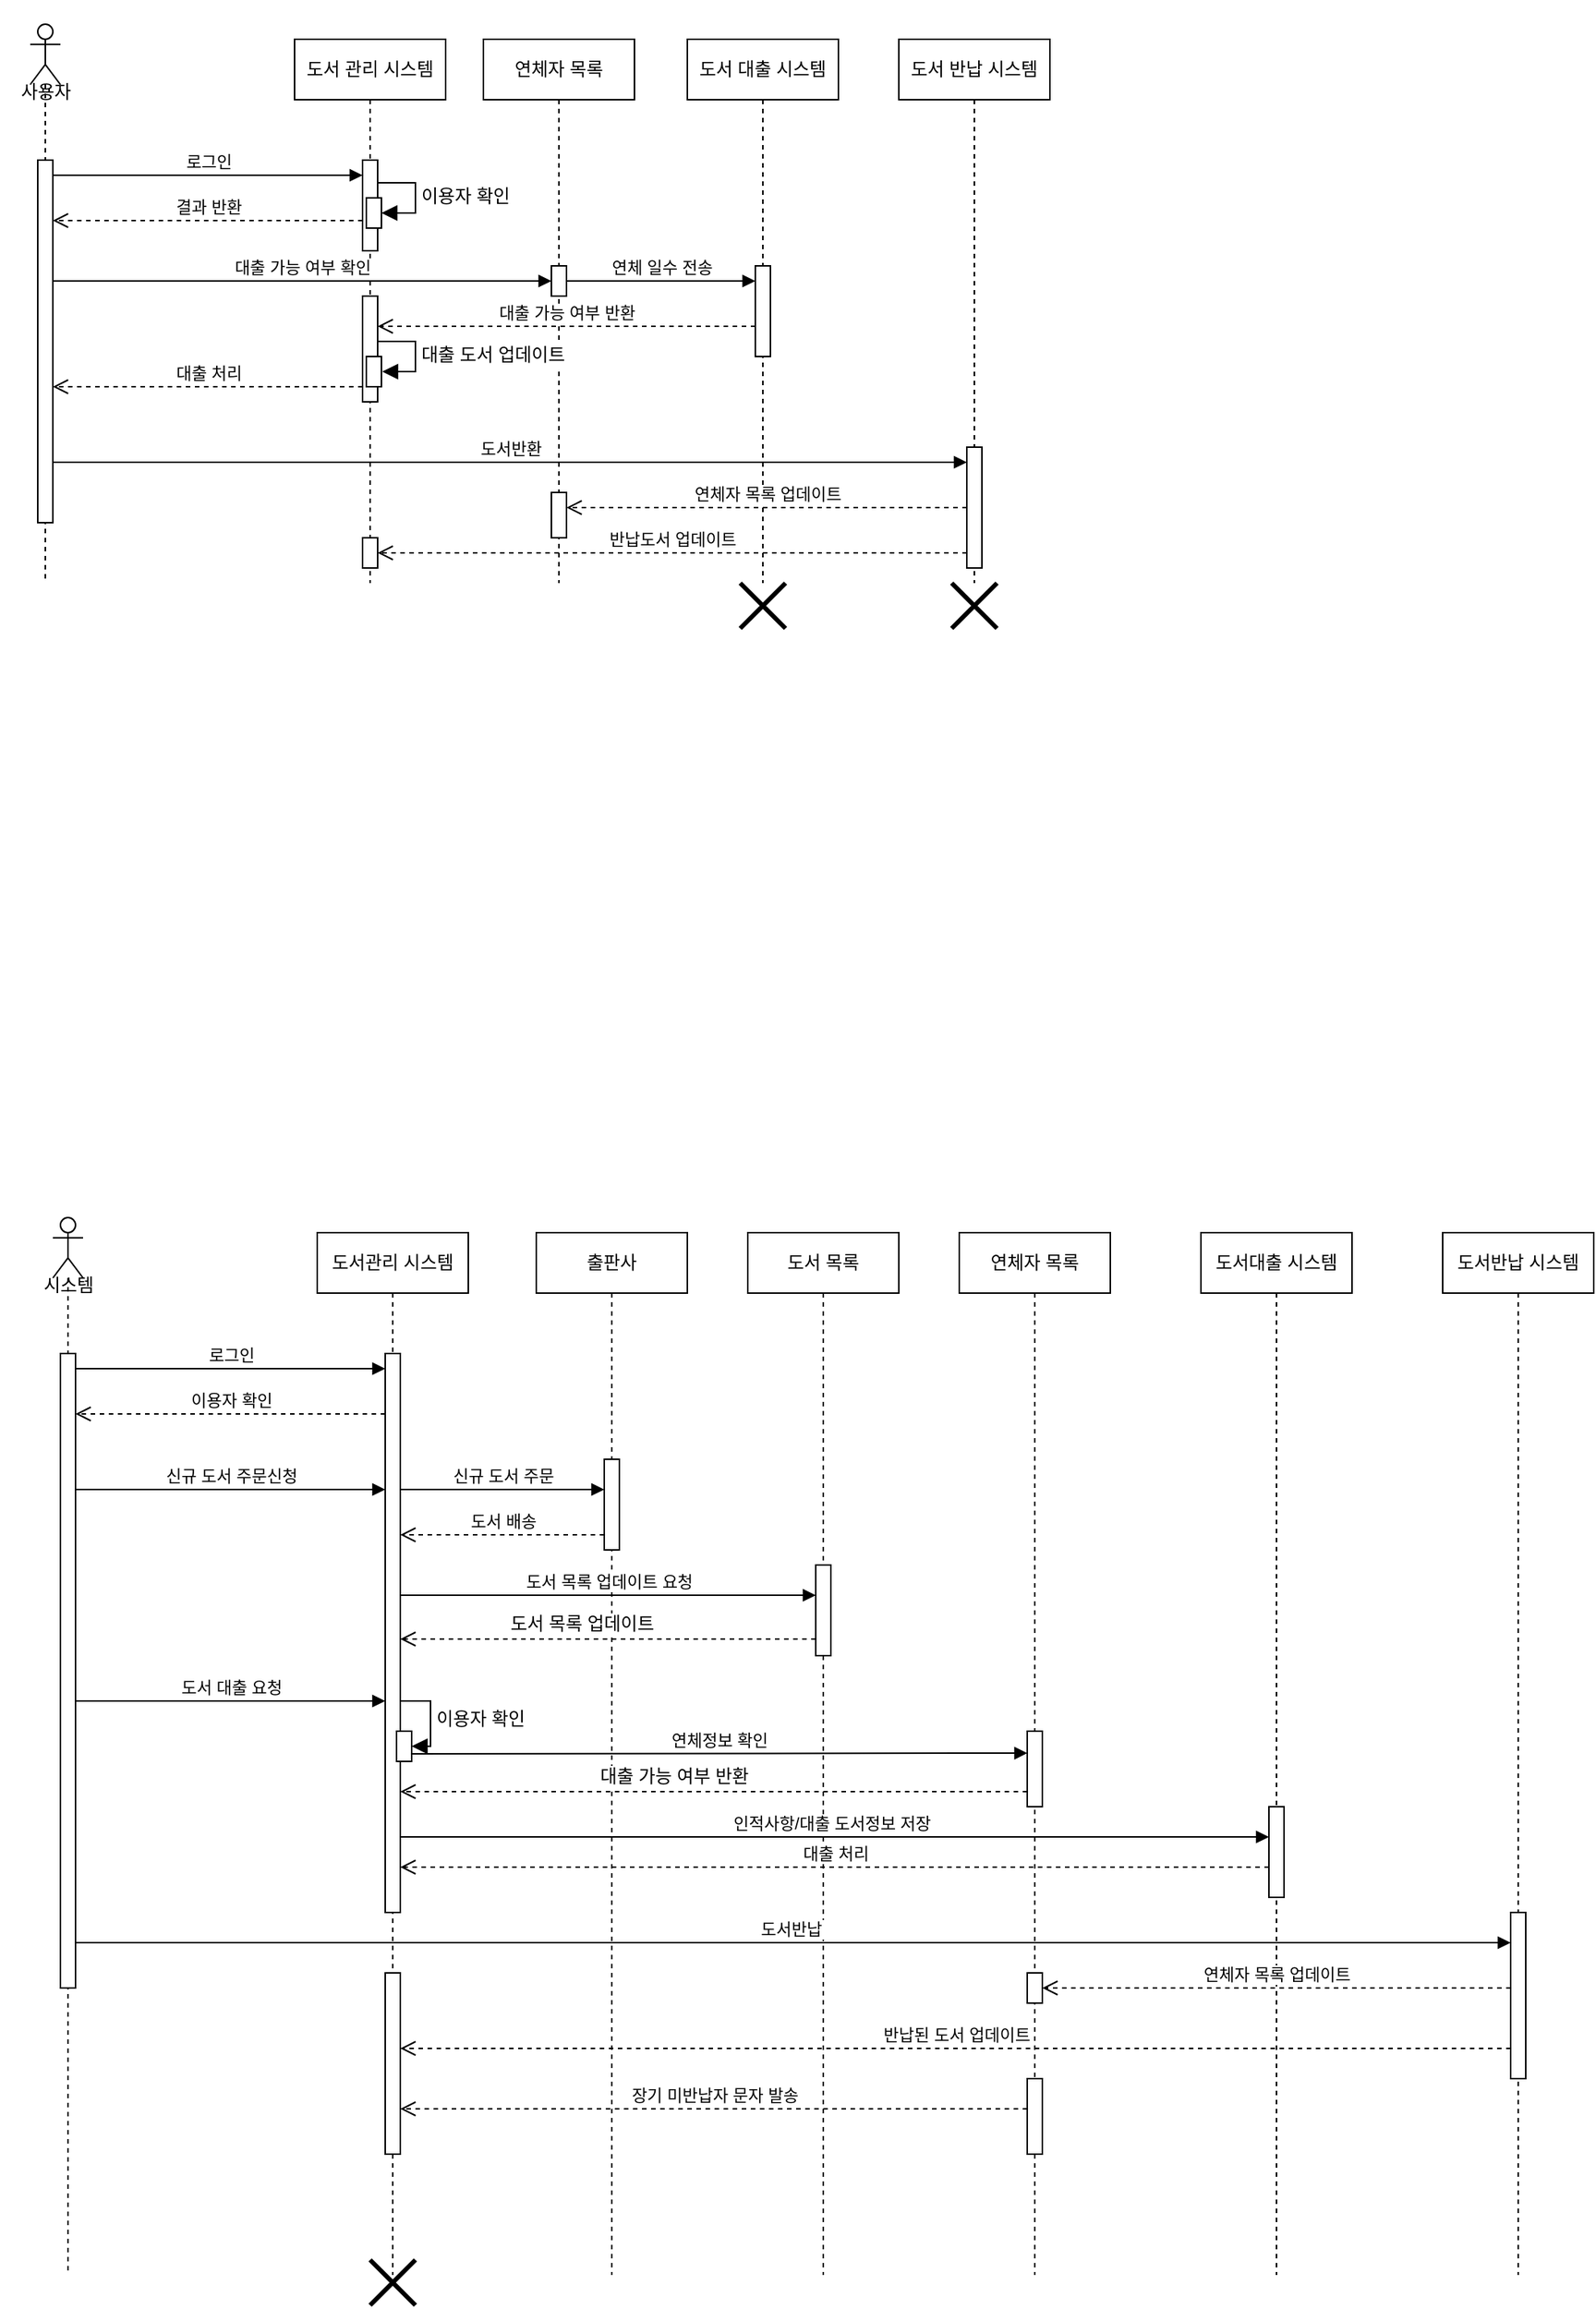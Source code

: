 <mxfile version="24.4.8" type="github">
  <diagram name="Page-1" id="2YBvvXClWsGukQMizWep">
    <mxGraphModel dx="1187" dy="1312" grid="1" gridSize="10" guides="1" tooltips="1" connect="1" arrows="1" fold="1" page="1" pageScale="1" pageWidth="850" pageHeight="1100" math="0" shadow="0">
      <root>
        <mxCell id="0" />
        <mxCell id="1" parent="0" />
        <mxCell id="aM9ryv3xv72pqoxQDRHE-5" value="도서 관리&amp;nbsp;&lt;span style=&quot;background-color: initial;&quot;&gt;시스템&lt;/span&gt;" style="shape=umlLifeline;perimeter=lifelinePerimeter;whiteSpace=wrap;html=1;container=0;dropTarget=0;collapsible=0;recursiveResize=0;outlineConnect=0;portConstraint=eastwest;newEdgeStyle={&quot;edgeStyle&quot;:&quot;elbowEdgeStyle&quot;,&quot;elbow&quot;:&quot;vertical&quot;,&quot;curved&quot;:0,&quot;rounded&quot;:0};" parent="1" vertex="1">
          <mxGeometry x="250" y="40" width="100" height="360" as="geometry" />
        </mxCell>
        <mxCell id="aM9ryv3xv72pqoxQDRHE-6" value="&lt;span style=&quot;color: rgba(0, 0, 0, 0); font-family: monospace; font-size: 0px; text-align: start;&quot;&gt;%3CmxGraphModel%3E%3Croot%3E%3CmxCell%20id%3D%220%22%2F%3E%3CmxCell%20id%3D%221%22%20parent%3D%220%22%2F%3E%3CmxCell%20id%3D%222%22%20value%3D%22%EC%9D%B4%EC%9A%A9%EC%9E%90%20%ED%99%95%EC%9D%B8%22%20style%3D%22html%3D1%3Balign%3Dleft%3BspacingLeft%3D2%3BendArrow%3Dblock%3Brounded%3D0%3BedgeStyle%3DorthogonalEdgeStyle%3Bcurved%3D0%3Brounded%3D0%3BfontSize%3D12%3BstartSize%3D8%3BendSize%3D8%3B%22%20edge%3D%221%22%20parent%3D%221%22%3E%3CmxGeometry%20relative%3D%221%22%20as%3D%22geometry%22%3E%3CmxPoint%20x%3D%22305%22%20y%3D%22135%22%20as%3D%22sourcePoint%22%2F%3E%3CArray%20as%3D%22points%22%3E%3CmxPoint%20x%3D%22330%22%20y%3D%22135%22%2F%3E%3CmxPoint%20x%3D%22330%22%20y%3D%22155%22%2F%3E%3C%2FArray%3E%3CmxPoint%20x%3D%22308%22%20y%3D%22155%22%20as%3D%22targetPoint%22%2F%3E%3C%2FmxGeometry%3E%3C%2FmxCell%3E%3C%2Froot%3E%3C%2FmxGraphModel%3E&lt;/span&gt;&lt;span style=&quot;color: rgba(0, 0, 0, 0); font-family: monospace; font-size: 0px; text-align: start;&quot;&gt;%3CmxGraphModel%3E%3Croot%3E%3CmxCell%20id%3D%220%22%2F%3E%3CmxCell%20id%3D%221%22%20parent%3D%220%22%2F%3E%3CmxCell%20id%3D%222%22%20value%3D%22%EC%9D%B4%EC%9A%A9%EC%9E%90%20%ED%99%95%EC%9D%B8%22%20style%3D%22html%3D1%3Balign%3Dleft%3BspacingLeft%3D2%3BendArrow%3Dblock%3Brounded%3D0%3BedgeStyle%3DorthogonalEdgeStyle%3Bcurved%3D0%3Brounded%3D0%3BfontSize%3D12%3BstartSize%3D8%3BendSize%3D8%3B%22%20edge%3D%221%22%20parent%3D%221%22%3E%3CmxGeometry%20relative%3D%221%22%20as%3D%22geometry%22%3E%3CmxPoint%20x%3D%22305%22%20y%3D%22135%22%20as%3D%22sourcePoint%22%2F%3E%3CArray%20as%3D%22points%22%3E%3CmxPoint%20x%3D%22330%22%20y%3D%22135%22%2F%3E%3CmxPoint%20x%3D%22330%22%20y%3D%22155%22%2F%3E%3C%2FArray%3E%3CmxPoint%20x%3D%22308%22%20y%3D%22155%22%20as%3D%22targetPoint%22%2F%3E%3C%2FmxGeometry%3E%3C%2FmxCell%3E%3C%2Froot%3E%3C%2FmxGraphModel%3E&lt;/span&gt;" style="html=1;points=[];perimeter=orthogonalPerimeter;outlineConnect=0;targetShapes=umlLifeline;portConstraint=eastwest;newEdgeStyle={&quot;edgeStyle&quot;:&quot;elbowEdgeStyle&quot;,&quot;elbow&quot;:&quot;vertical&quot;,&quot;curved&quot;:0,&quot;rounded&quot;:0};" parent="aM9ryv3xv72pqoxQDRHE-5" vertex="1">
          <mxGeometry x="45" y="80" width="10" height="60" as="geometry" />
        </mxCell>
        <mxCell id="Jhwk-P5TLDZi5mh6erDE-21" value="" style="html=1;points=[[0,0,0,0,5],[0,1,0,0,-5],[1,0,0,0,5],[1,1,0,0,-5]];perimeter=orthogonalPerimeter;outlineConnect=0;targetShapes=umlLifeline;portConstraint=eastwest;newEdgeStyle={&quot;curved&quot;:0,&quot;rounded&quot;:0};" parent="aM9ryv3xv72pqoxQDRHE-5" vertex="1">
          <mxGeometry x="47.5" y="105" width="10" height="20" as="geometry" />
        </mxCell>
        <mxCell id="Jhwk-P5TLDZi5mh6erDE-22" value="이용자 확인" style="html=1;align=left;spacingLeft=2;endArrow=block;rounded=0;edgeStyle=orthogonalEdgeStyle;curved=0;rounded=0;fontSize=12;startSize=8;endSize=8;" parent="aM9ryv3xv72pqoxQDRHE-5" source="aM9ryv3xv72pqoxQDRHE-6" target="Jhwk-P5TLDZi5mh6erDE-21" edge="1">
          <mxGeometry relative="1" as="geometry">
            <mxPoint x="64.99" y="95" as="sourcePoint" />
            <Array as="points">
              <mxPoint x="80" y="95" />
              <mxPoint x="80" y="115" />
            </Array>
            <mxPoint x="60" y="115" as="targetPoint" />
          </mxGeometry>
        </mxCell>
        <mxCell id="YkTwqizVivUnNTWA5we7-40" value="" style="html=1;points=[];perimeter=orthogonalPerimeter;outlineConnect=0;targetShapes=umlLifeline;portConstraint=eastwest;newEdgeStyle={&quot;edgeStyle&quot;:&quot;elbowEdgeStyle&quot;,&quot;elbow&quot;:&quot;vertical&quot;,&quot;curved&quot;:0,&quot;rounded&quot;:0};" vertex="1" parent="aM9ryv3xv72pqoxQDRHE-5">
          <mxGeometry x="45" y="170" width="10" height="70" as="geometry" />
        </mxCell>
        <mxCell id="YkTwqizVivUnNTWA5we7-42" value="" style="html=1;points=[[0,0,0,0,5],[0,1,0,0,-5],[1,0,0,0,5],[1,1,0,0,-5]];perimeter=orthogonalPerimeter;outlineConnect=0;targetShapes=umlLifeline;portConstraint=eastwest;newEdgeStyle={&quot;curved&quot;:0,&quot;rounded&quot;:0};" vertex="1" parent="aM9ryv3xv72pqoxQDRHE-5">
          <mxGeometry x="47.5" y="210" width="10" height="20" as="geometry" />
        </mxCell>
        <mxCell id="YkTwqizVivUnNTWA5we7-44" value="" style="html=1;points=[];perimeter=orthogonalPerimeter;outlineConnect=0;targetShapes=umlLifeline;portConstraint=eastwest;newEdgeStyle={&quot;edgeStyle&quot;:&quot;elbowEdgeStyle&quot;,&quot;elbow&quot;:&quot;vertical&quot;,&quot;curved&quot;:0,&quot;rounded&quot;:0};" vertex="1" parent="aM9ryv3xv72pqoxQDRHE-5">
          <mxGeometry x="45" y="330" width="10" height="20" as="geometry" />
        </mxCell>
        <mxCell id="aM9ryv3xv72pqoxQDRHE-7" value="로그인" style="html=1;verticalAlign=bottom;endArrow=block;edgeStyle=elbowEdgeStyle;elbow=vertical;curved=0;rounded=0;" parent="1" edge="1">
          <mxGeometry relative="1" as="geometry">
            <mxPoint x="90" y="130" as="sourcePoint" />
            <Array as="points">
              <mxPoint x="180" y="130" />
            </Array>
            <mxPoint x="295" y="130" as="targetPoint" />
          </mxGeometry>
        </mxCell>
        <mxCell id="aM9ryv3xv72pqoxQDRHE-8" value="결과 반환" style="html=1;verticalAlign=bottom;endArrow=open;dashed=1;endSize=8;edgeStyle=elbowEdgeStyle;elbow=vertical;curved=0;rounded=0;" parent="1" edge="1">
          <mxGeometry relative="1" as="geometry">
            <mxPoint x="90" y="160" as="targetPoint" />
            <Array as="points">
              <mxPoint x="175" y="160" />
            </Array>
            <mxPoint x="295" y="160" as="sourcePoint" />
          </mxGeometry>
        </mxCell>
        <mxCell id="mj2deutr0jRf98EYcBfr-7" value="&lt;div&gt;&lt;br data-sider-select-id=&quot;c6c3f6cf-2669-4e7e-9b7d-920c293ce798&quot;&gt;&lt;/div&gt;&lt;div&gt;&lt;br&gt;&lt;/div&gt;&lt;div&gt;&lt;br&gt;&lt;/div&gt;&lt;div&gt;&lt;br&gt;&lt;/div&gt;&lt;div&gt;&lt;br&gt;&lt;/div&gt;" style="shape=umlLifeline;perimeter=lifelinePerimeter;whiteSpace=wrap;html=1;container=1;dropTarget=0;collapsible=0;recursiveResize=0;outlineConnect=0;portConstraint=eastwest;newEdgeStyle={&quot;curved&quot;:0,&quot;rounded&quot;:0};participant=umlActor;size=40;" parent="1" vertex="1">
          <mxGeometry x="75" y="30" width="20" height="370" as="geometry" />
        </mxCell>
        <mxCell id="mj2deutr0jRf98EYcBfr-2" value="" style="html=1;points=[];perimeter=orthogonalPerimeter;outlineConnect=0;targetShapes=umlLifeline;portConstraint=eastwest;newEdgeStyle={&quot;edgeStyle&quot;:&quot;elbowEdgeStyle&quot;,&quot;elbow&quot;:&quot;vertical&quot;,&quot;curved&quot;:0,&quot;rounded&quot;:0};" parent="mj2deutr0jRf98EYcBfr-7" vertex="1">
          <mxGeometry x="5" y="90" width="10" height="240" as="geometry" />
        </mxCell>
        <mxCell id="mj2deutr0jRf98EYcBfr-11" value="사용자" style="text;html=1;align=center;verticalAlign=middle;resizable=0;points=[];autosize=1;strokeColor=none;fillColor=none;" parent="1" vertex="1">
          <mxGeometry x="55" y="60" width="60" height="30" as="geometry" />
        </mxCell>
        <mxCell id="mj2deutr0jRf98EYcBfr-12" value="연체자 목록" style="shape=umlLifeline;perimeter=lifelinePerimeter;whiteSpace=wrap;html=1;container=0;dropTarget=0;collapsible=0;recursiveResize=0;outlineConnect=0;portConstraint=eastwest;newEdgeStyle={&quot;edgeStyle&quot;:&quot;elbowEdgeStyle&quot;,&quot;elbow&quot;:&quot;vertical&quot;,&quot;curved&quot;:0,&quot;rounded&quot;:0};" parent="1" vertex="1">
          <mxGeometry x="375" y="40" width="100" height="360" as="geometry" />
        </mxCell>
        <mxCell id="mj2deutr0jRf98EYcBfr-13" value="" style="html=1;points=[];perimeter=orthogonalPerimeter;outlineConnect=0;targetShapes=umlLifeline;portConstraint=eastwest;newEdgeStyle={&quot;edgeStyle&quot;:&quot;elbowEdgeStyle&quot;,&quot;elbow&quot;:&quot;vertical&quot;,&quot;curved&quot;:0,&quot;rounded&quot;:0};" parent="mj2deutr0jRf98EYcBfr-12" vertex="1">
          <mxGeometry x="45" y="150" width="10" height="20" as="geometry" />
        </mxCell>
        <mxCell id="Jhwk-P5TLDZi5mh6erDE-35" value="" style="html=1;points=[];perimeter=orthogonalPerimeter;outlineConnect=0;targetShapes=umlLifeline;portConstraint=eastwest;newEdgeStyle={&quot;edgeStyle&quot;:&quot;elbowEdgeStyle&quot;,&quot;elbow&quot;:&quot;vertical&quot;,&quot;curved&quot;:0,&quot;rounded&quot;:0};" parent="mj2deutr0jRf98EYcBfr-12" vertex="1">
          <mxGeometry x="45" y="300" width="10" height="30" as="geometry" />
        </mxCell>
        <mxCell id="mj2deutr0jRf98EYcBfr-14" value="도서 대출 시스템" style="shape=umlLifeline;perimeter=lifelinePerimeter;whiteSpace=wrap;html=1;container=0;dropTarget=0;collapsible=0;recursiveResize=0;outlineConnect=0;portConstraint=eastwest;newEdgeStyle={&quot;edgeStyle&quot;:&quot;elbowEdgeStyle&quot;,&quot;elbow&quot;:&quot;vertical&quot;,&quot;curved&quot;:0,&quot;rounded&quot;:0};" parent="1" vertex="1">
          <mxGeometry x="510" y="40" width="100" height="360" as="geometry" />
        </mxCell>
        <mxCell id="mj2deutr0jRf98EYcBfr-15" value="" style="html=1;points=[];perimeter=orthogonalPerimeter;outlineConnect=0;targetShapes=umlLifeline;portConstraint=eastwest;newEdgeStyle={&quot;edgeStyle&quot;:&quot;elbowEdgeStyle&quot;,&quot;elbow&quot;:&quot;vertical&quot;,&quot;curved&quot;:0,&quot;rounded&quot;:0};" parent="mj2deutr0jRf98EYcBfr-14" vertex="1">
          <mxGeometry x="45" y="150" width="10" height="60" as="geometry" />
        </mxCell>
        <mxCell id="mj2deutr0jRf98EYcBfr-16" value="도서 반납 시스템" style="shape=umlLifeline;perimeter=lifelinePerimeter;whiteSpace=wrap;html=1;container=0;dropTarget=0;collapsible=0;recursiveResize=0;outlineConnect=0;portConstraint=eastwest;newEdgeStyle={&quot;edgeStyle&quot;:&quot;elbowEdgeStyle&quot;,&quot;elbow&quot;:&quot;vertical&quot;,&quot;curved&quot;:0,&quot;rounded&quot;:0};" parent="1" vertex="1">
          <mxGeometry x="650" y="40" width="100" height="360" as="geometry" />
        </mxCell>
        <mxCell id="mj2deutr0jRf98EYcBfr-17" value="" style="html=1;points=[];perimeter=orthogonalPerimeter;outlineConnect=0;targetShapes=umlLifeline;portConstraint=eastwest;newEdgeStyle={&quot;edgeStyle&quot;:&quot;elbowEdgeStyle&quot;,&quot;elbow&quot;:&quot;vertical&quot;,&quot;curved&quot;:0,&quot;rounded&quot;:0};" parent="mj2deutr0jRf98EYcBfr-16" vertex="1">
          <mxGeometry x="45" y="270" width="10" height="80" as="geometry" />
        </mxCell>
        <mxCell id="Jhwk-P5TLDZi5mh6erDE-1" value="대출 가능 여부 확인" style="html=1;verticalAlign=bottom;endArrow=block;edgeStyle=elbowEdgeStyle;elbow=vertical;curved=0;rounded=0;" parent="1" edge="1">
          <mxGeometry x="-0.001" relative="1" as="geometry">
            <mxPoint x="90" y="200" as="sourcePoint" />
            <Array as="points">
              <mxPoint x="220" y="200" />
            </Array>
            <mxPoint x="420" y="200" as="targetPoint" />
            <mxPoint as="offset" />
          </mxGeometry>
        </mxCell>
        <mxCell id="Jhwk-P5TLDZi5mh6erDE-3" value="도서관리 시스템" style="shape=umlLifeline;perimeter=lifelinePerimeter;whiteSpace=wrap;html=1;container=0;dropTarget=0;collapsible=0;recursiveResize=0;outlineConnect=0;portConstraint=eastwest;newEdgeStyle={&quot;edgeStyle&quot;:&quot;elbowEdgeStyle&quot;,&quot;elbow&quot;:&quot;vertical&quot;,&quot;curved&quot;:0,&quot;rounded&quot;:0};" parent="1" vertex="1">
          <mxGeometry x="265" y="830" width="100" height="690" as="geometry" />
        </mxCell>
        <mxCell id="Jhwk-P5TLDZi5mh6erDE-4" value="" style="html=1;points=[];perimeter=orthogonalPerimeter;outlineConnect=0;targetShapes=umlLifeline;portConstraint=eastwest;newEdgeStyle={&quot;edgeStyle&quot;:&quot;elbowEdgeStyle&quot;,&quot;elbow&quot;:&quot;vertical&quot;,&quot;curved&quot;:0,&quot;rounded&quot;:0};" parent="Jhwk-P5TLDZi5mh6erDE-3" vertex="1">
          <mxGeometry x="45" y="80" width="10" height="370" as="geometry" />
        </mxCell>
        <mxCell id="YkTwqizVivUnNTWA5we7-13" value="" style="html=1;points=[[0,0,0,0,5],[0,1,0,0,-5],[1,0,0,0,5],[1,1,0,0,-5]];perimeter=orthogonalPerimeter;outlineConnect=0;targetShapes=umlLifeline;portConstraint=eastwest;newEdgeStyle={&quot;curved&quot;:0,&quot;rounded&quot;:0};" vertex="1" parent="Jhwk-P5TLDZi5mh6erDE-3">
          <mxGeometry x="52.5" y="330" width="10" height="20" as="geometry" />
        </mxCell>
        <mxCell id="YkTwqizVivUnNTWA5we7-14" value="이용자 확인" style="html=1;align=left;spacingLeft=2;endArrow=block;rounded=0;edgeStyle=orthogonalEdgeStyle;curved=0;rounded=0;fontSize=12;startSize=8;endSize=8;" edge="1" parent="Jhwk-P5TLDZi5mh6erDE-3" target="YkTwqizVivUnNTWA5we7-13" source="Jhwk-P5TLDZi5mh6erDE-4">
          <mxGeometry relative="1" as="geometry">
            <mxPoint x="60" y="320" as="sourcePoint" />
            <Array as="points">
              <mxPoint x="75" y="310" />
              <mxPoint x="75" y="340" />
            </Array>
            <mxPoint x="65" y="340" as="targetPoint" />
          </mxGeometry>
        </mxCell>
        <mxCell id="YkTwqizVivUnNTWA5we7-34" value="" style="html=1;points=[];perimeter=orthogonalPerimeter;outlineConnect=0;targetShapes=umlLifeline;portConstraint=eastwest;newEdgeStyle={&quot;edgeStyle&quot;:&quot;elbowEdgeStyle&quot;,&quot;elbow&quot;:&quot;vertical&quot;,&quot;curved&quot;:0,&quot;rounded&quot;:0};" vertex="1" parent="Jhwk-P5TLDZi5mh6erDE-3">
          <mxGeometry x="45" y="490" width="10" height="120" as="geometry" />
        </mxCell>
        <mxCell id="Jhwk-P5TLDZi5mh6erDE-5" value="로그인" style="html=1;verticalAlign=bottom;endArrow=block;edgeStyle=elbowEdgeStyle;elbow=vertical;curved=0;rounded=0;" parent="1" edge="1">
          <mxGeometry relative="1" as="geometry">
            <mxPoint x="105" y="920" as="sourcePoint" />
            <Array as="points">
              <mxPoint x="195" y="920" />
            </Array>
            <mxPoint x="310" y="920" as="targetPoint" />
          </mxGeometry>
        </mxCell>
        <mxCell id="Jhwk-P5TLDZi5mh6erDE-6" value="이용자 확인" style="html=1;verticalAlign=bottom;endArrow=open;dashed=1;endSize=8;edgeStyle=elbowEdgeStyle;elbow=vertical;curved=0;rounded=0;" parent="1" edge="1">
          <mxGeometry relative="1" as="geometry">
            <mxPoint x="105" y="950" as="targetPoint" />
            <Array as="points">
              <mxPoint x="190" y="950" />
            </Array>
            <mxPoint x="310" y="950" as="sourcePoint" />
          </mxGeometry>
        </mxCell>
        <mxCell id="Jhwk-P5TLDZi5mh6erDE-7" value="&lt;div&gt;&lt;br&gt;&lt;/div&gt;&lt;div&gt;&lt;br&gt;&lt;/div&gt;&lt;div&gt;&lt;br&gt;&lt;/div&gt;&lt;div&gt;&lt;br&gt;&lt;/div&gt;&lt;div&gt;&lt;br&gt;&lt;/div&gt;" style="shape=umlLifeline;perimeter=lifelinePerimeter;whiteSpace=wrap;html=1;container=1;dropTarget=0;collapsible=0;recursiveResize=0;outlineConnect=0;portConstraint=eastwest;newEdgeStyle={&quot;curved&quot;:0,&quot;rounded&quot;:0};participant=umlActor;size=40;" parent="1" vertex="1">
          <mxGeometry x="90" y="820" width="20" height="700" as="geometry" />
        </mxCell>
        <mxCell id="Jhwk-P5TLDZi5mh6erDE-8" value="" style="html=1;points=[];perimeter=orthogonalPerimeter;outlineConnect=0;targetShapes=umlLifeline;portConstraint=eastwest;newEdgeStyle={&quot;edgeStyle&quot;:&quot;elbowEdgeStyle&quot;,&quot;elbow&quot;:&quot;vertical&quot;,&quot;curved&quot;:0,&quot;rounded&quot;:0};" parent="Jhwk-P5TLDZi5mh6erDE-7" vertex="1">
          <mxGeometry x="5" y="90" width="10" height="420" as="geometry" />
        </mxCell>
        <mxCell id="Jhwk-P5TLDZi5mh6erDE-9" value="시스템" style="text;html=1;align=center;verticalAlign=middle;resizable=0;points=[];autosize=1;strokeColor=none;fillColor=none;" parent="1" vertex="1">
          <mxGeometry x="70" y="850" width="60" height="30" as="geometry" />
        </mxCell>
        <mxCell id="Jhwk-P5TLDZi5mh6erDE-10" value="연체자 목록" style="shape=umlLifeline;perimeter=lifelinePerimeter;whiteSpace=wrap;html=1;container=0;dropTarget=0;collapsible=0;recursiveResize=0;outlineConnect=0;portConstraint=eastwest;newEdgeStyle={&quot;edgeStyle&quot;:&quot;elbowEdgeStyle&quot;,&quot;elbow&quot;:&quot;vertical&quot;,&quot;curved&quot;:0,&quot;rounded&quot;:0};" parent="1" vertex="1">
          <mxGeometry x="690" y="830" width="100" height="690" as="geometry" />
        </mxCell>
        <mxCell id="Jhwk-P5TLDZi5mh6erDE-11" value="&lt;span style=&quot;color: rgba(0, 0, 0, 0); font-family: monospace; font-size: 0px; text-align: start;&quot;&gt;%3CmxGraphModel%3E%3Croot%3E%3CmxCell%20id%3D%220%22%2F%3E%3CmxCell%20id%3D%221%22%20parent%3D%220%22%2F%3E%3CmxCell%20id%3D%222%22%20value%3D%22%EB%8C%80%EC%B6%9C%20%EC%B2%98%EB%A6%AC%22%20style%3D%22html%3D1%3BverticalAlign%3Dbottom%3BendArrow%3Dopen%3Bdashed%3D1%3BendSize%3D8%3BedgeStyle%3DelbowEdgeStyle%3Belbow%3Dvertical%3Bcurved%3D0%3Brounded%3D0%3B%22%20edge%3D%221%22%20parent%3D%221%22%3E%3CmxGeometry%20relative%3D%221%22%20as%3D%22geometry%22%3E%3CmxPoint%20x%3D%22320%22%20y%3D%221250%22%20as%3D%22targetPoint%22%2F%3E%3CArray%20as%3D%22points%22%3E%3CmxPoint%20x%3D%22555%22%20y%3D%221250%22%2F%3E%3C%2FArray%3E%3CmxPoint%20x%3D%22895%22%20y%3D%221250%22%20as%3D%22sourcePoint%22%2F%3E%3C%2FmxGeometry%3E%3C%2FmxCell%3E%3C%2Froot%3E%3C%2FmxGraphModel%3E&lt;/span&gt;&lt;span style=&quot;color: rgba(0, 0, 0, 0); font-family: monospace; font-size: 0px; text-align: start;&quot;&gt;%3CmxGraphModel%3E%3Croot%3E%3CmxCell%20id%3D%220%22%2F%3E%3CmxCell%20id%3D%221%22%20parent%3D%220%22%2F%3E%3CmxCell%20id%3D%222%22%20value%3D%22%EB%8C%80%EC%B6%9C%20%EC%B2%98%EB%A6%AC%22%20style%3D%22html%3D1%3BverticalAlign%3Dbottom%3BendArrow%3Dopen%3Bdashed%3D1%3BendSize%3D8%3BedgeStyle%3DelbowEdgeStyle%3Belbow%3Dvertical%3Bcurved%3D0%3Brounded%3D0%3B%22%20edge%3D%221%22%20parent%3D%221%22%3E%3CmxGeometry%20relative%3D%221%22%20as%3D%22geometry%22%3E%3CmxPoint%20x%3D%22320%22%20y%3D%221250%22%20as%3D%22targetPoint%22%2F%3E%3CArray%20as%3D%22points%22%3E%3CmxPoint%20x%3D%22555%22%20y%3D%221250%22%2F%3E%3C%2FArray%3E%3CmxPoint%20x%3D%22895%22%20y%3D%221250%22%20as%3D%22sourcePoint%22%2F%3E%3C%2FmxGeometry%3E%3C%2FmxCell%3E%3C%2Froot%3E%3C%2FmxGraphModel%3E&lt;/span&gt;" style="html=1;points=[];perimeter=orthogonalPerimeter;outlineConnect=0;targetShapes=umlLifeline;portConstraint=eastwest;newEdgeStyle={&quot;edgeStyle&quot;:&quot;elbowEdgeStyle&quot;,&quot;elbow&quot;:&quot;vertical&quot;,&quot;curved&quot;:0,&quot;rounded&quot;:0};" parent="Jhwk-P5TLDZi5mh6erDE-10" vertex="1">
          <mxGeometry x="45" y="330" width="10" height="50" as="geometry" />
        </mxCell>
        <mxCell id="YkTwqizVivUnNTWA5we7-30" value="&lt;span style=&quot;color: rgba(0, 0, 0, 0); font-family: monospace; font-size: 0px; text-align: start;&quot;&gt;%3CmxGraphModel%3E%3Croot%3E%3CmxCell%20id%3D%220%22%2F%3E%3CmxCell%20id%3D%221%22%20parent%3D%220%22%2F%3E%3CmxCell%20id%3D%222%22%20value%3D%22%EB%8C%80%EC%B6%9C%20%EC%B2%98%EB%A6%AC%22%20style%3D%22html%3D1%3BverticalAlign%3Dbottom%3BendArrow%3Dopen%3Bdashed%3D1%3BendSize%3D8%3BedgeStyle%3DelbowEdgeStyle%3Belbow%3Dvertical%3Bcurved%3D0%3Brounded%3D0%3B%22%20edge%3D%221%22%20parent%3D%221%22%3E%3CmxGeometry%20relative%3D%221%22%20as%3D%22geometry%22%3E%3CmxPoint%20x%3D%22320%22%20y%3D%221250%22%20as%3D%22targetPoint%22%2F%3E%3CArray%20as%3D%22points%22%3E%3CmxPoint%20x%3D%22555%22%20y%3D%221250%22%2F%3E%3C%2FArray%3E%3CmxPoint%20x%3D%22895%22%20y%3D%221250%22%20as%3D%22sourcePoint%22%2F%3E%3C%2FmxGeometry%3E%3C%2FmxCell%3E%3C%2Froot%3E%3C%2FmxGraphModel%3E&lt;/span&gt;&lt;span style=&quot;color: rgba(0, 0, 0, 0); font-family: monospace; font-size: 0px; text-align: start;&quot;&gt;%3CmxGraphModel%3E%3Croot%3E%3CmxCell%20id%3D%220%22%2F%3E%3CmxCell%20id%3D%221%22%20parent%3D%220%22%2F%3E%3CmxCell%20id%3D%222%22%20value%3D%22%EB%8C%80%EC%B6%9C%20%EC%B2%98%EB%A6%AC%22%20style%3D%22html%3D1%3BverticalAlign%3Dbottom%3BendArrow%3Dopen%3Bdashed%3D1%3BendSize%3D8%3BedgeStyle%3DelbowEdgeStyle%3Belbow%3Dvertical%3Bcurved%3D0%3Brounded%3D0%3B%22%20edge%3D%221%22%20parent%3D%221%22%3E%3CmxGeometry%20relative%3D%221%22%20as%3D%22geometry%22%3E%3CmxPoint%20x%3D%22320%22%20y%3D%221250%22%20as%3D%22targetPoint%22%2F%3E%3CArray%20as%3D%22points%22%3E%3CmxPoint%20x%3D%22555%22%20y%3D%221250%22%2F%3E%3C%2FArray%3E%3CmxPoint%20x%3D%22895%22%20y%3D%221250%22%20as%3D%22sourcePoint%22%2F%3E%3C%2FmxGeometry%3E%3C%2FmxCell%3E%3C%2Froot%3E%3C%2FmxGraphModel%3E&lt;/span&gt;" style="html=1;points=[];perimeter=orthogonalPerimeter;outlineConnect=0;targetShapes=umlLifeline;portConstraint=eastwest;newEdgeStyle={&quot;edgeStyle&quot;:&quot;elbowEdgeStyle&quot;,&quot;elbow&quot;:&quot;vertical&quot;,&quot;curved&quot;:0,&quot;rounded&quot;:0};" vertex="1" parent="Jhwk-P5TLDZi5mh6erDE-10">
          <mxGeometry x="45" y="490" width="10" height="20" as="geometry" />
        </mxCell>
        <mxCell id="YkTwqizVivUnNTWA5we7-36" value="&lt;span style=&quot;color: rgba(0, 0, 0, 0); font-family: monospace; font-size: 0px; text-align: start;&quot;&gt;%3CmxGraphModel%3E%3Croot%3E%3CmxCell%20id%3D%220%22%2F%3E%3CmxCell%20id%3D%221%22%20parent%3D%220%22%2F%3E%3CmxCell%20id%3D%222%22%20value%3D%22%EB%8C%80%EC%B6%9C%20%EC%B2%98%EB%A6%AC%22%20style%3D%22html%3D1%3BverticalAlign%3Dbottom%3BendArrow%3Dopen%3Bdashed%3D1%3BendSize%3D8%3BedgeStyle%3DelbowEdgeStyle%3Belbow%3Dvertical%3Bcurved%3D0%3Brounded%3D0%3B%22%20edge%3D%221%22%20parent%3D%221%22%3E%3CmxGeometry%20relative%3D%221%22%20as%3D%22geometry%22%3E%3CmxPoint%20x%3D%22320%22%20y%3D%221250%22%20as%3D%22targetPoint%22%2F%3E%3CArray%20as%3D%22points%22%3E%3CmxPoint%20x%3D%22555%22%20y%3D%221250%22%2F%3E%3C%2FArray%3E%3CmxPoint%20x%3D%22895%22%20y%3D%221250%22%20as%3D%22sourcePoint%22%2F%3E%3C%2FmxGeometry%3E%3C%2FmxCell%3E%3C%2Froot%3E%3C%2FmxGraphModel%3E&lt;/span&gt;&lt;span style=&quot;color: rgba(0, 0, 0, 0); font-family: monospace; font-size: 0px; text-align: start;&quot;&gt;%3CmxGraphModel%3E%3Croot%3E%3CmxCell%20id%3D%220%22%2F%3E%3CmxCell%20id%3D%221%22%20parent%3D%220%22%2F%3E%3CmxCell%20id%3D%222%22%20value%3D%22%EB%8C%80%EC%B6%9C%20%EC%B2%98%EB%A6%AC%22%20style%3D%22html%3D1%3BverticalAlign%3Dbottom%3BendArrow%3Dopen%3Bdashed%3D1%3BendSize%3D8%3BedgeStyle%3DelbowEdgeStyle%3Belbow%3Dvertical%3Bcurved%3D0%3Brounded%3D0%3B%22%20edge%3D%221%22%20parent%3D%221%22%3E%3CmxGeometry%20relative%3D%221%22%20as%3D%22geometry%22%3E%3CmxPoint%20x%3D%22320%22%20y%3D%221250%22%20as%3D%22targetPoint%22%2F%3E%3CArray%20as%3D%22points%22%3E%3CmxPoint%20x%3D%22555%22%20y%3D%221250%22%2F%3E%3C%2FArray%3E%3CmxPoint%20x%3D%22895%22%20y%3D%221250%22%20as%3D%22sourcePoint%22%2F%3E%3C%2FmxGeometry%3E%3C%2FmxCell%3E%3C%2Froot%3E%3C%2FmxGraphModel%3E&lt;/span&gt;" style="html=1;points=[];perimeter=orthogonalPerimeter;outlineConnect=0;targetShapes=umlLifeline;portConstraint=eastwest;newEdgeStyle={&quot;edgeStyle&quot;:&quot;elbowEdgeStyle&quot;,&quot;elbow&quot;:&quot;vertical&quot;,&quot;curved&quot;:0,&quot;rounded&quot;:0};" vertex="1" parent="Jhwk-P5TLDZi5mh6erDE-10">
          <mxGeometry x="45" y="560" width="10" height="50" as="geometry" />
        </mxCell>
        <mxCell id="Jhwk-P5TLDZi5mh6erDE-12" value="도서대출 시스템" style="shape=umlLifeline;perimeter=lifelinePerimeter;whiteSpace=wrap;html=1;container=0;dropTarget=0;collapsible=0;recursiveResize=0;outlineConnect=0;portConstraint=eastwest;newEdgeStyle={&quot;edgeStyle&quot;:&quot;elbowEdgeStyle&quot;,&quot;elbow&quot;:&quot;vertical&quot;,&quot;curved&quot;:0,&quot;rounded&quot;:0};" parent="1" vertex="1">
          <mxGeometry x="850" y="830" width="100" height="690" as="geometry" />
        </mxCell>
        <mxCell id="Jhwk-P5TLDZi5mh6erDE-13" value="" style="html=1;points=[];perimeter=orthogonalPerimeter;outlineConnect=0;targetShapes=umlLifeline;portConstraint=eastwest;newEdgeStyle={&quot;edgeStyle&quot;:&quot;elbowEdgeStyle&quot;,&quot;elbow&quot;:&quot;vertical&quot;,&quot;curved&quot;:0,&quot;rounded&quot;:0};" parent="Jhwk-P5TLDZi5mh6erDE-12" vertex="1">
          <mxGeometry x="45" y="380" width="10" height="60" as="geometry" />
        </mxCell>
        <mxCell id="Jhwk-P5TLDZi5mh6erDE-14" value="도서반납 시스템" style="shape=umlLifeline;perimeter=lifelinePerimeter;whiteSpace=wrap;html=1;container=0;dropTarget=0;collapsible=0;recursiveResize=0;outlineConnect=0;portConstraint=eastwest;newEdgeStyle={&quot;edgeStyle&quot;:&quot;elbowEdgeStyle&quot;,&quot;elbow&quot;:&quot;vertical&quot;,&quot;curved&quot;:0,&quot;rounded&quot;:0};" parent="1" vertex="1">
          <mxGeometry x="1010" y="830" width="100" height="690" as="geometry" />
        </mxCell>
        <mxCell id="Jhwk-P5TLDZi5mh6erDE-15" value="" style="html=1;points=[];perimeter=orthogonalPerimeter;outlineConnect=0;targetShapes=umlLifeline;portConstraint=eastwest;newEdgeStyle={&quot;edgeStyle&quot;:&quot;elbowEdgeStyle&quot;,&quot;elbow&quot;:&quot;vertical&quot;,&quot;curved&quot;:0,&quot;rounded&quot;:0};" parent="Jhwk-P5TLDZi5mh6erDE-14" vertex="1">
          <mxGeometry x="45" y="450" width="10" height="110" as="geometry" />
        </mxCell>
        <mxCell id="Jhwk-P5TLDZi5mh6erDE-33" value="연체 일수 전송" style="html=1;verticalAlign=bottom;endArrow=block;edgeStyle=elbowEdgeStyle;elbow=vertical;curved=0;rounded=0;" parent="1" source="mj2deutr0jRf98EYcBfr-13" target="mj2deutr0jRf98EYcBfr-15" edge="1">
          <mxGeometry x="-0.001" relative="1" as="geometry">
            <mxPoint x="100" y="210" as="sourcePoint" />
            <Array as="points">
              <mxPoint x="530" y="200" />
              <mxPoint x="440" y="210" />
            </Array>
            <mxPoint x="430" y="210" as="targetPoint" />
            <mxPoint as="offset" />
          </mxGeometry>
        </mxCell>
        <mxCell id="Jhwk-P5TLDZi5mh6erDE-34" value="대출 가능 여부 반환" style="html=1;verticalAlign=bottom;endArrow=open;dashed=1;endSize=8;edgeStyle=elbowEdgeStyle;elbow=horizontal;curved=0;rounded=0;" parent="1" source="mj2deutr0jRf98EYcBfr-15" target="YkTwqizVivUnNTWA5we7-40" edge="1">
          <mxGeometry relative="1" as="geometry">
            <mxPoint x="310" y="230" as="targetPoint" />
            <Array as="points">
              <mxPoint x="490" y="230" />
            </Array>
            <mxPoint x="550" y="230.14" as="sourcePoint" />
          </mxGeometry>
        </mxCell>
        <mxCell id="Jhwk-P5TLDZi5mh6erDE-36" value="도서반환" style="html=1;verticalAlign=bottom;endArrow=block;edgeStyle=elbowEdgeStyle;elbow=vertical;curved=0;rounded=0;" parent="1" target="mj2deutr0jRf98EYcBfr-17" edge="1">
          <mxGeometry relative="1" as="geometry">
            <mxPoint x="90" y="320" as="sourcePoint" />
            <Array as="points" />
            <mxPoint x="690" y="320.05" as="targetPoint" />
          </mxGeometry>
        </mxCell>
        <mxCell id="y0-L_HAZ2gwwJkhVv4Zw-1" value="연체자 목록 업데이트" style="html=1;verticalAlign=bottom;endArrow=open;dashed=1;endSize=8;edgeStyle=elbowEdgeStyle;elbow=horizontal;curved=0;rounded=0;" parent="1" source="mj2deutr0jRf98EYcBfr-17" target="Jhwk-P5TLDZi5mh6erDE-35" edge="1">
          <mxGeometry relative="1" as="geometry">
            <mxPoint x="500" y="350" as="targetPoint" />
            <Array as="points">
              <mxPoint x="560" y="350" />
            </Array>
            <mxPoint x="625" y="350" as="sourcePoint" />
          </mxGeometry>
        </mxCell>
        <mxCell id="y0-L_HAZ2gwwJkhVv4Zw-5" value="" style="shape=umlDestroy;whiteSpace=wrap;html=1;strokeWidth=3;targetShapes=umlLifeline;" parent="1" vertex="1">
          <mxGeometry x="545" y="400" width="30" height="30" as="geometry" />
        </mxCell>
        <mxCell id="y0-L_HAZ2gwwJkhVv4Zw-6" value="" style="shape=umlDestroy;whiteSpace=wrap;html=1;strokeWidth=3;targetShapes=umlLifeline;" parent="1" vertex="1">
          <mxGeometry x="685" y="400" width="30" height="30" as="geometry" />
        </mxCell>
        <mxCell id="YkTwqizVivUnNTWA5we7-1" value="출판사" style="shape=umlLifeline;perimeter=lifelinePerimeter;whiteSpace=wrap;html=1;container=0;dropTarget=0;collapsible=0;recursiveResize=0;outlineConnect=0;portConstraint=eastwest;newEdgeStyle={&quot;edgeStyle&quot;:&quot;elbowEdgeStyle&quot;,&quot;elbow&quot;:&quot;vertical&quot;,&quot;curved&quot;:0,&quot;rounded&quot;:0};" vertex="1" parent="1">
          <mxGeometry x="410" y="830" width="100" height="690" as="geometry" />
        </mxCell>
        <mxCell id="YkTwqizVivUnNTWA5we7-2" value="" style="html=1;points=[];perimeter=orthogonalPerimeter;outlineConnect=0;targetShapes=umlLifeline;portConstraint=eastwest;newEdgeStyle={&quot;edgeStyle&quot;:&quot;elbowEdgeStyle&quot;,&quot;elbow&quot;:&quot;vertical&quot;,&quot;curved&quot;:0,&quot;rounded&quot;:0};" vertex="1" parent="YkTwqizVivUnNTWA5we7-1">
          <mxGeometry x="45" y="150" width="10" height="60" as="geometry" />
        </mxCell>
        <mxCell id="YkTwqizVivUnNTWA5we7-3" value="도서 목록" style="shape=umlLifeline;perimeter=lifelinePerimeter;whiteSpace=wrap;html=1;container=0;dropTarget=0;collapsible=0;recursiveResize=0;outlineConnect=0;portConstraint=eastwest;newEdgeStyle={&quot;edgeStyle&quot;:&quot;elbowEdgeStyle&quot;,&quot;elbow&quot;:&quot;vertical&quot;,&quot;curved&quot;:0,&quot;rounded&quot;:0};" vertex="1" parent="1">
          <mxGeometry x="550" y="830" width="100" height="690" as="geometry" />
        </mxCell>
        <mxCell id="YkTwqizVivUnNTWA5we7-4" value="" style="html=1;points=[];perimeter=orthogonalPerimeter;outlineConnect=0;targetShapes=umlLifeline;portConstraint=eastwest;newEdgeStyle={&quot;edgeStyle&quot;:&quot;elbowEdgeStyle&quot;,&quot;elbow&quot;:&quot;vertical&quot;,&quot;curved&quot;:0,&quot;rounded&quot;:0};" vertex="1" parent="YkTwqizVivUnNTWA5we7-3">
          <mxGeometry x="45" y="220" width="10" height="60" as="geometry" />
        </mxCell>
        <mxCell id="YkTwqizVivUnNTWA5we7-5" value="신규 도서 주문신청" style="html=1;verticalAlign=bottom;endArrow=block;edgeStyle=elbowEdgeStyle;elbow=vertical;curved=0;rounded=0;" edge="1" parent="1" source="Jhwk-P5TLDZi5mh6erDE-8">
          <mxGeometry relative="1" as="geometry">
            <mxPoint x="110" y="1000" as="sourcePoint" />
            <Array as="points">
              <mxPoint x="200" y="1000" />
            </Array>
            <mxPoint x="310" y="1000" as="targetPoint" />
          </mxGeometry>
        </mxCell>
        <mxCell id="YkTwqizVivUnNTWA5we7-6" value="신규 도서 주문" style="html=1;verticalAlign=bottom;endArrow=block;edgeStyle=elbowEdgeStyle;elbow=vertical;curved=0;rounded=0;" edge="1" parent="1" target="YkTwqizVivUnNTWA5we7-2">
          <mxGeometry x="-0.002" relative="1" as="geometry">
            <mxPoint x="320" y="1000" as="sourcePoint" />
            <Array as="points">
              <mxPoint x="420" y="1000" />
            </Array>
            <mxPoint x="450" y="1000" as="targetPoint" />
            <mxPoint as="offset" />
          </mxGeometry>
        </mxCell>
        <mxCell id="YkTwqizVivUnNTWA5we7-7" value="도서 배송" style="html=1;verticalAlign=bottom;endArrow=open;dashed=1;endSize=8;edgeStyle=elbowEdgeStyle;elbow=vertical;curved=0;rounded=0;" edge="1" parent="1">
          <mxGeometry relative="1" as="geometry">
            <mxPoint x="320" y="1030" as="targetPoint" />
            <Array as="points">
              <mxPoint x="335" y="1030" />
            </Array>
            <mxPoint x="455" y="1030" as="sourcePoint" />
          </mxGeometry>
        </mxCell>
        <mxCell id="YkTwqizVivUnNTWA5we7-8" value="도서 목록 업데이트 요청" style="html=1;verticalAlign=bottom;endArrow=block;edgeStyle=elbowEdgeStyle;elbow=vertical;curved=0;rounded=0;" edge="1" parent="1" source="Jhwk-P5TLDZi5mh6erDE-4" target="YkTwqizVivUnNTWA5we7-4">
          <mxGeometry relative="1" as="geometry">
            <mxPoint x="330" y="1070" as="sourcePoint" />
            <Array as="points">
              <mxPoint x="425" y="1070" />
            </Array>
            <mxPoint x="465" y="1070" as="targetPoint" />
          </mxGeometry>
        </mxCell>
        <mxCell id="YkTwqizVivUnNTWA5we7-9" value="&amp;nbsp;" style="html=1;verticalAlign=bottom;endArrow=open;dashed=1;endSize=8;edgeStyle=elbowEdgeStyle;elbow=vertical;curved=0;rounded=0;" edge="1" parent="1" source="YkTwqizVivUnNTWA5we7-4" target="Jhwk-P5TLDZi5mh6erDE-4">
          <mxGeometry x="0.127" y="-9" relative="1" as="geometry">
            <mxPoint x="410" y="1099" as="targetPoint" />
            <Array as="points">
              <mxPoint x="425" y="1099" />
            </Array>
            <mxPoint x="545" y="1099" as="sourcePoint" />
            <mxPoint as="offset" />
          </mxGeometry>
        </mxCell>
        <mxCell id="YkTwqizVivUnNTWA5we7-21" value="도서 목록 업데이트" style="edgeLabel;html=1;align=center;verticalAlign=middle;resizable=0;points=[];fontSize=12;" vertex="1" connectable="0" parent="YkTwqizVivUnNTWA5we7-9">
          <mxGeometry x="0.131" y="-10" relative="1" as="geometry">
            <mxPoint as="offset" />
          </mxGeometry>
        </mxCell>
        <mxCell id="YkTwqizVivUnNTWA5we7-10" value="도서 대출 요청" style="html=1;verticalAlign=bottom;endArrow=block;edgeStyle=elbowEdgeStyle;elbow=vertical;curved=0;rounded=0;" edge="1" parent="1" source="Jhwk-P5TLDZi5mh6erDE-8">
          <mxGeometry relative="1" as="geometry">
            <mxPoint x="110" y="1140" as="sourcePoint" />
            <Array as="points">
              <mxPoint x="200" y="1140" />
            </Array>
            <mxPoint x="310" y="1140" as="targetPoint" />
          </mxGeometry>
        </mxCell>
        <mxCell id="YkTwqizVivUnNTWA5we7-11" value="연체정보 확인" style="html=1;verticalAlign=bottom;endArrow=block;edgeStyle=elbowEdgeStyle;elbow=vertical;curved=0;rounded=0;exitX=1;exitY=1;exitDx=0;exitDy=-5;exitPerimeter=0;" edge="1" parent="1" source="YkTwqizVivUnNTWA5we7-13" target="Jhwk-P5TLDZi5mh6erDE-11">
          <mxGeometry relative="1" as="geometry">
            <mxPoint x="390" y="1174.5" as="sourcePoint" />
            <Array as="points">
              <mxPoint x="417.5" y="1174.5" />
            </Array>
            <mxPoint x="680" y="1174.5" as="targetPoint" />
          </mxGeometry>
        </mxCell>
        <mxCell id="YkTwqizVivUnNTWA5we7-17" value="인적사항/대출 도서정보 저장&amp;nbsp;" style="html=1;verticalAlign=bottom;endArrow=block;edgeStyle=elbowEdgeStyle;elbow=vertical;curved=0;rounded=0;" edge="1" parent="1" source="Jhwk-P5TLDZi5mh6erDE-4" target="Jhwk-P5TLDZi5mh6erDE-13">
          <mxGeometry x="-0.002" relative="1" as="geometry">
            <mxPoint x="640" y="1230" as="sourcePoint" />
            <Array as="points">
              <mxPoint x="745" y="1230" />
            </Array>
            <mxPoint x="795" y="1265.53" as="targetPoint" />
            <mxPoint as="offset" />
          </mxGeometry>
        </mxCell>
        <mxCell id="YkTwqizVivUnNTWA5we7-25" value="&amp;nbsp;" style="html=1;verticalAlign=bottom;endArrow=open;dashed=1;endSize=8;edgeStyle=elbowEdgeStyle;elbow=vertical;curved=0;rounded=0;" edge="1" parent="1" source="Jhwk-P5TLDZi5mh6erDE-11" target="Jhwk-P5TLDZi5mh6erDE-4">
          <mxGeometry x="0.127" y="-9" relative="1" as="geometry">
            <mxPoint x="380" y="1200" as="targetPoint" />
            <Array as="points">
              <mxPoint x="485" y="1200" />
            </Array>
            <mxPoint x="655" y="1200" as="sourcePoint" />
            <mxPoint as="offset" />
          </mxGeometry>
        </mxCell>
        <mxCell id="YkTwqizVivUnNTWA5we7-26" value="대출 가능 여부 반환" style="edgeLabel;html=1;align=center;verticalAlign=middle;resizable=0;points=[];fontSize=12;" vertex="1" connectable="0" parent="YkTwqizVivUnNTWA5we7-25">
          <mxGeometry x="0.131" y="-10" relative="1" as="geometry">
            <mxPoint as="offset" />
          </mxGeometry>
        </mxCell>
        <mxCell id="YkTwqizVivUnNTWA5we7-27" value="대출 처리" style="html=1;verticalAlign=bottom;endArrow=open;dashed=1;endSize=8;edgeStyle=elbowEdgeStyle;elbow=vertical;curved=0;rounded=0;" edge="1" parent="1" source="Jhwk-P5TLDZi5mh6erDE-13" target="Jhwk-P5TLDZi5mh6erDE-4">
          <mxGeometry relative="1" as="geometry">
            <mxPoint x="540" y="1250" as="targetPoint" />
            <Array as="points">
              <mxPoint x="555" y="1250" />
            </Array>
            <mxPoint x="845" y="1250" as="sourcePoint" />
          </mxGeometry>
        </mxCell>
        <mxCell id="YkTwqizVivUnNTWA5we7-28" value="도서반납&amp;nbsp;" style="html=1;verticalAlign=bottom;endArrow=block;edgeStyle=elbowEdgeStyle;elbow=vertical;curved=0;rounded=0;" edge="1" parent="1" source="Jhwk-P5TLDZi5mh6erDE-8" target="Jhwk-P5TLDZi5mh6erDE-15">
          <mxGeometry relative="1" as="geometry">
            <mxPoint x="140" y="1290" as="sourcePoint" />
            <Array as="points">
              <mxPoint x="235" y="1300" />
            </Array>
            <mxPoint x="980" y="1300" as="targetPoint" />
          </mxGeometry>
        </mxCell>
        <mxCell id="YkTwqizVivUnNTWA5we7-32" value="연체자 목록 업데이트" style="html=1;verticalAlign=bottom;endArrow=open;dashed=1;endSize=8;edgeStyle=elbowEdgeStyle;elbow=vertical;curved=0;rounded=0;" edge="1" parent="1" target="YkTwqizVivUnNTWA5we7-30">
          <mxGeometry relative="1" as="geometry">
            <mxPoint x="920" y="1330" as="targetPoint" />
            <Array as="points">
              <mxPoint x="935" y="1330" />
            </Array>
            <mxPoint x="1055" y="1330" as="sourcePoint" />
          </mxGeometry>
        </mxCell>
        <mxCell id="YkTwqizVivUnNTWA5we7-35" value="반납된 도서 업데이트" style="html=1;verticalAlign=bottom;endArrow=open;dashed=1;endSize=8;edgeStyle=elbowEdgeStyle;elbow=vertical;curved=0;rounded=0;" edge="1" parent="1" source="Jhwk-P5TLDZi5mh6erDE-15" target="YkTwqizVivUnNTWA5we7-34">
          <mxGeometry relative="1" as="geometry">
            <mxPoint x="630" y="1370" as="targetPoint" />
            <Array as="points">
              <mxPoint x="925" y="1370" />
            </Array>
            <mxPoint x="1045" y="1370" as="sourcePoint" />
          </mxGeometry>
        </mxCell>
        <mxCell id="YkTwqizVivUnNTWA5we7-38" value="장기 미반납자 문자 발송" style="html=1;verticalAlign=bottom;endArrow=open;dashed=1;endSize=8;edgeStyle=elbowEdgeStyle;elbow=vertical;curved=0;rounded=0;" edge="1" parent="1" target="YkTwqizVivUnNTWA5we7-34">
          <mxGeometry relative="1" as="geometry">
            <mxPoint x="600" y="1410" as="targetPoint" />
            <Array as="points">
              <mxPoint x="615" y="1410" />
            </Array>
            <mxPoint x="735" y="1410" as="sourcePoint" />
          </mxGeometry>
        </mxCell>
        <mxCell id="YkTwqizVivUnNTWA5we7-39" value="" style="shape=umlDestroy;whiteSpace=wrap;html=1;strokeWidth=3;targetShapes=umlLifeline;" vertex="1" parent="1">
          <mxGeometry x="300" y="1510" width="30" height="30" as="geometry" />
        </mxCell>
        <mxCell id="YkTwqizVivUnNTWA5we7-41" value="대출 처리" style="html=1;verticalAlign=bottom;endArrow=open;dashed=1;endSize=8;edgeStyle=elbowEdgeStyle;elbow=vertical;curved=0;rounded=0;" edge="1" parent="1">
          <mxGeometry relative="1" as="geometry">
            <mxPoint x="90" y="270" as="targetPoint" />
            <Array as="points">
              <mxPoint x="175" y="270" />
            </Array>
            <mxPoint x="295" y="270" as="sourcePoint" />
          </mxGeometry>
        </mxCell>
        <mxCell id="YkTwqizVivUnNTWA5we7-43" value="대출 도서 업데이트" style="html=1;align=left;spacingLeft=2;endArrow=block;rounded=0;edgeStyle=orthogonalEdgeStyle;curved=0;rounded=0;fontSize=12;startSize=8;endSize=8;" edge="1" parent="1">
          <mxGeometry relative="1" as="geometry">
            <mxPoint x="305" y="240" as="sourcePoint" />
            <Array as="points">
              <mxPoint x="330" y="240" />
              <mxPoint x="330" y="260" />
            </Array>
            <mxPoint x="308" y="260" as="targetPoint" />
          </mxGeometry>
        </mxCell>
        <mxCell id="YkTwqizVivUnNTWA5we7-45" value="반납도서 업데이트" style="html=1;verticalAlign=bottom;endArrow=open;dashed=1;endSize=8;edgeStyle=elbowEdgeStyle;elbow=horizontal;curved=0;rounded=0;" edge="1" parent="1" target="YkTwqizVivUnNTWA5we7-44">
          <mxGeometry relative="1" as="geometry">
            <mxPoint x="430" y="380" as="targetPoint" />
            <Array as="points">
              <mxPoint x="560" y="380" />
            </Array>
            <mxPoint x="695" y="380" as="sourcePoint" />
          </mxGeometry>
        </mxCell>
      </root>
    </mxGraphModel>
  </diagram>
</mxfile>
